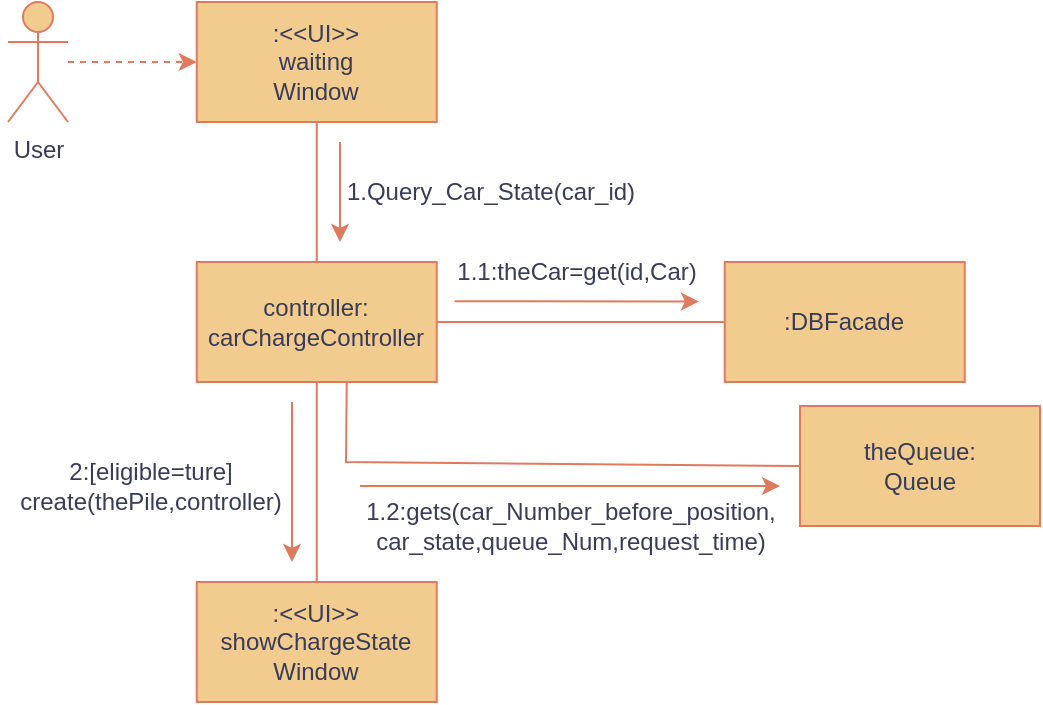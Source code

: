 <mxfile version="27.0.8">
  <diagram name="第 1 页" id="bHcTDLf7TKKdNk15PB5Z">
    <mxGraphModel dx="788" dy="469" grid="1" gridSize="10" guides="1" tooltips="1" connect="1" arrows="1" fold="1" page="1" pageScale="1" pageWidth="827" pageHeight="1169" math="0" shadow="0">
      <root>
        <mxCell id="0" />
        <mxCell id="1" parent="0" />
        <mxCell id="YLqs5a6kLeAyBYIjlwHh-1" value="User" style="shape=umlActor;verticalLabelPosition=bottom;verticalAlign=top;html=1;rounded=0;labelBackgroundColor=none;fillColor=#F2CC8F;strokeColor=#E07A5F;fontColor=#393C56;" parent="1" vertex="1">
          <mxGeometry x="44" y="100" width="30" height="60" as="geometry" />
        </mxCell>
        <mxCell id="YLqs5a6kLeAyBYIjlwHh-2" value="controller:&lt;br&gt;carChargeController" style="rounded=0;whiteSpace=wrap;html=1;labelBackgroundColor=none;fillColor=#F2CC8F;strokeColor=#E07A5F;fontColor=#393C56;" parent="1" vertex="1">
          <mxGeometry x="138.37" y="230" width="120" height="60" as="geometry" />
        </mxCell>
        <mxCell id="YLqs5a6kLeAyBYIjlwHh-4" value="" style="endArrow=classic;dashed=1;html=1;rounded=0;entryX=0;entryY=0.5;entryDx=0;entryDy=0;startArrow=none;startFill=0;endFill=1;labelBackgroundColor=none;strokeColor=#E07A5F;fontColor=default;" parent="1" source="YLqs5a6kLeAyBYIjlwHh-1" target="YLqs5a6kLeAyBYIjlwHh-26" edge="1">
          <mxGeometry width="50" height="50" relative="1" as="geometry">
            <mxPoint x="14" y="158" as="sourcePoint" />
            <mxPoint x="124" y="140" as="targetPoint" />
          </mxGeometry>
        </mxCell>
        <mxCell id="YLqs5a6kLeAyBYIjlwHh-11" value="theQueue:&lt;div&gt;Queue&lt;/div&gt;" style="rounded=0;whiteSpace=wrap;html=1;labelBackgroundColor=none;fillColor=#F2CC8F;strokeColor=#E07A5F;fontColor=#393C56;" parent="1" vertex="1">
          <mxGeometry x="440" y="302" width="120" height="60" as="geometry" />
        </mxCell>
        <mxCell id="YLqs5a6kLeAyBYIjlwHh-14" value=":DBFacade" style="rounded=0;whiteSpace=wrap;html=1;labelBackgroundColor=none;fillColor=#F2CC8F;strokeColor=#E07A5F;fontColor=#393C56;" parent="1" vertex="1">
          <mxGeometry x="402.37" y="230" width="120" height="60" as="geometry" />
        </mxCell>
        <mxCell id="YLqs5a6kLeAyBYIjlwHh-17" value="1.1:theCar=get(id,Car)" style="text;html=1;align=center;verticalAlign=middle;resizable=0;points=[];autosize=1;strokeColor=none;fillColor=none;rounded=0;labelBackgroundColor=none;fontColor=#393C56;" parent="1" vertex="1">
          <mxGeometry x="258.37" y="220" width="140" height="30" as="geometry" />
        </mxCell>
        <mxCell id="YLqs5a6kLeAyBYIjlwHh-19" value="" style="endArrow=classic;html=1;rounded=0;labelBackgroundColor=none;strokeColor=#E07A5F;fontColor=default;exitX=0.099;exitY=-0.003;exitDx=0;exitDy=0;exitPerimeter=0;" parent="1" edge="1">
          <mxGeometry width="50" height="50" relative="1" as="geometry">
            <mxPoint x="267.28" y="249.66" as="sourcePoint" />
            <mxPoint x="389.46" y="249.75" as="targetPoint" />
          </mxGeometry>
        </mxCell>
        <mxCell id="YLqs5a6kLeAyBYIjlwHh-22" value="" style="endArrow=none;html=1;rounded=0;entryX=0;entryY=0.5;entryDx=0;entryDy=0;labelBackgroundColor=none;strokeColor=#E07A5F;fontColor=default;exitX=0.75;exitY=1;exitDx=0;exitDy=0;" parent="1" target="YLqs5a6kLeAyBYIjlwHh-11" edge="1">
          <mxGeometry width="50" height="50" relative="1" as="geometry">
            <mxPoint x="213.37" y="290" as="sourcePoint" />
            <mxPoint x="215" y="312.711" as="targetPoint" />
            <Array as="points">
              <mxPoint x="213" y="330" />
            </Array>
          </mxGeometry>
        </mxCell>
        <mxCell id="YLqs5a6kLeAyBYIjlwHh-28" value="" style="edgeStyle=orthogonalEdgeStyle;rounded=0;orthogonalLoop=1;jettySize=auto;html=1;endArrow=none;startFill=0;labelBackgroundColor=none;strokeColor=#E07A5F;fontColor=default;" parent="1" source="YLqs5a6kLeAyBYIjlwHh-26" target="YLqs5a6kLeAyBYIjlwHh-2" edge="1">
          <mxGeometry relative="1" as="geometry" />
        </mxCell>
        <mxCell id="YLqs5a6kLeAyBYIjlwHh-26" value=":&amp;lt;&amp;lt;UI&amp;gt;&amp;gt;&lt;div&gt;waiting&lt;/div&gt;&lt;div&gt;Window&lt;/div&gt;" style="rounded=0;whiteSpace=wrap;html=1;labelBackgroundColor=none;fillColor=#F2CC8F;strokeColor=#E07A5F;fontColor=#393C56;" parent="1" vertex="1">
          <mxGeometry x="138.37" y="100" width="120" height="60" as="geometry" />
        </mxCell>
        <mxCell id="YLqs5a6kLeAyBYIjlwHh-29" value="" style="endArrow=classic;html=1;rounded=0;strokeColor=#E07A5F;fontColor=#393C56;fillColor=#F2CC8F;" parent="1" edge="1">
          <mxGeometry width="50" height="50" relative="1" as="geometry">
            <mxPoint x="210" y="170" as="sourcePoint" />
            <mxPoint x="210" y="220" as="targetPoint" />
          </mxGeometry>
        </mxCell>
        <mxCell id="YLqs5a6kLeAyBYIjlwHh-30" value="1.Query_Car_State(car_id)" style="text;html=1;align=center;verticalAlign=middle;resizable=0;points=[];autosize=1;strokeColor=none;fillColor=none;fontColor=#393C56;" parent="1" vertex="1">
          <mxGeometry x="200" y="179.6" width="170" height="30" as="geometry" />
        </mxCell>
        <mxCell id="YLqs5a6kLeAyBYIjlwHh-31" value=":&amp;lt;&amp;lt;UI&amp;gt;&amp;gt;&lt;div&gt;showChargeState&lt;/div&gt;&lt;div&gt;Window&lt;/div&gt;" style="rounded=0;whiteSpace=wrap;html=1;labelBackgroundColor=none;fillColor=#F2CC8F;strokeColor=#E07A5F;fontColor=#393C56;" parent="1" vertex="1">
          <mxGeometry x="138.37" y="390" width="120" height="60" as="geometry" />
        </mxCell>
        <mxCell id="YLqs5a6kLeAyBYIjlwHh-35" value="" style="endArrow=none;html=1;rounded=0;strokeColor=#E07A5F;fontColor=#393C56;fillColor=#F2CC8F;entryX=0;entryY=0.5;entryDx=0;entryDy=0;" parent="1" source="YLqs5a6kLeAyBYIjlwHh-2" target="YLqs5a6kLeAyBYIjlwHh-14" edge="1">
          <mxGeometry width="50" height="50" relative="1" as="geometry">
            <mxPoint x="258.37" y="310" as="sourcePoint" />
            <mxPoint x="329.081" y="260" as="targetPoint" />
          </mxGeometry>
        </mxCell>
        <mxCell id="YLqs5a6kLeAyBYIjlwHh-36" value="1.2:gets(car_Number_before_position,&lt;div&gt;car_state,queue_Num,request_time)&lt;/div&gt;" style="text;html=1;align=center;verticalAlign=middle;resizable=0;points=[];autosize=1;strokeColor=none;fillColor=none;fontColor=#393C56;" parent="1" vertex="1">
          <mxGeometry x="210" y="342" width="230" height="40" as="geometry" />
        </mxCell>
        <mxCell id="YLqs5a6kLeAyBYIjlwHh-37" value="2:[eligible=ture]&lt;div&gt;create(thePile,controller)&lt;/div&gt;" style="text;html=1;align=center;verticalAlign=middle;resizable=0;points=[];autosize=1;strokeColor=none;fillColor=none;fontColor=#393C56;" parent="1" vertex="1">
          <mxGeometry x="40" y="322" width="150" height="40" as="geometry" />
        </mxCell>
        <mxCell id="YLqs5a6kLeAyBYIjlwHh-41" value="" style="endArrow=classic;html=1;rounded=0;strokeColor=#E07A5F;fontColor=#393C56;fillColor=#F2CC8F;" parent="1" edge="1">
          <mxGeometry width="50" height="50" relative="1" as="geometry">
            <mxPoint x="186" y="300" as="sourcePoint" />
            <mxPoint x="186" y="380" as="targetPoint" />
          </mxGeometry>
        </mxCell>
        <mxCell id="YLqs5a6kLeAyBYIjlwHh-42" value="" style="endArrow=classic;html=1;rounded=0;labelBackgroundColor=none;strokeColor=#E07A5F;fontColor=default;exitX=0.099;exitY=-0.003;exitDx=0;exitDy=0;exitPerimeter=0;" parent="1" edge="1">
          <mxGeometry width="50" height="50" relative="1" as="geometry">
            <mxPoint x="220" y="342" as="sourcePoint" />
            <mxPoint x="430" y="342" as="targetPoint" />
          </mxGeometry>
        </mxCell>
        <mxCell id="fSRb0JVIdu4kkfhhihxJ-1" value="" style="endArrow=none;html=1;rounded=0;strokeColor=#E07A5F;fontColor=#393C56;fillColor=#F2CC8F;entryX=0.5;entryY=0;entryDx=0;entryDy=0;" edge="1" parent="1" source="YLqs5a6kLeAyBYIjlwHh-2" target="YLqs5a6kLeAyBYIjlwHh-31">
          <mxGeometry width="50" height="50" relative="1" as="geometry">
            <mxPoint x="198.37" y="340" as="sourcePoint" />
            <mxPoint x="198.37" y="360.711" as="targetPoint" />
          </mxGeometry>
        </mxCell>
      </root>
    </mxGraphModel>
  </diagram>
</mxfile>
